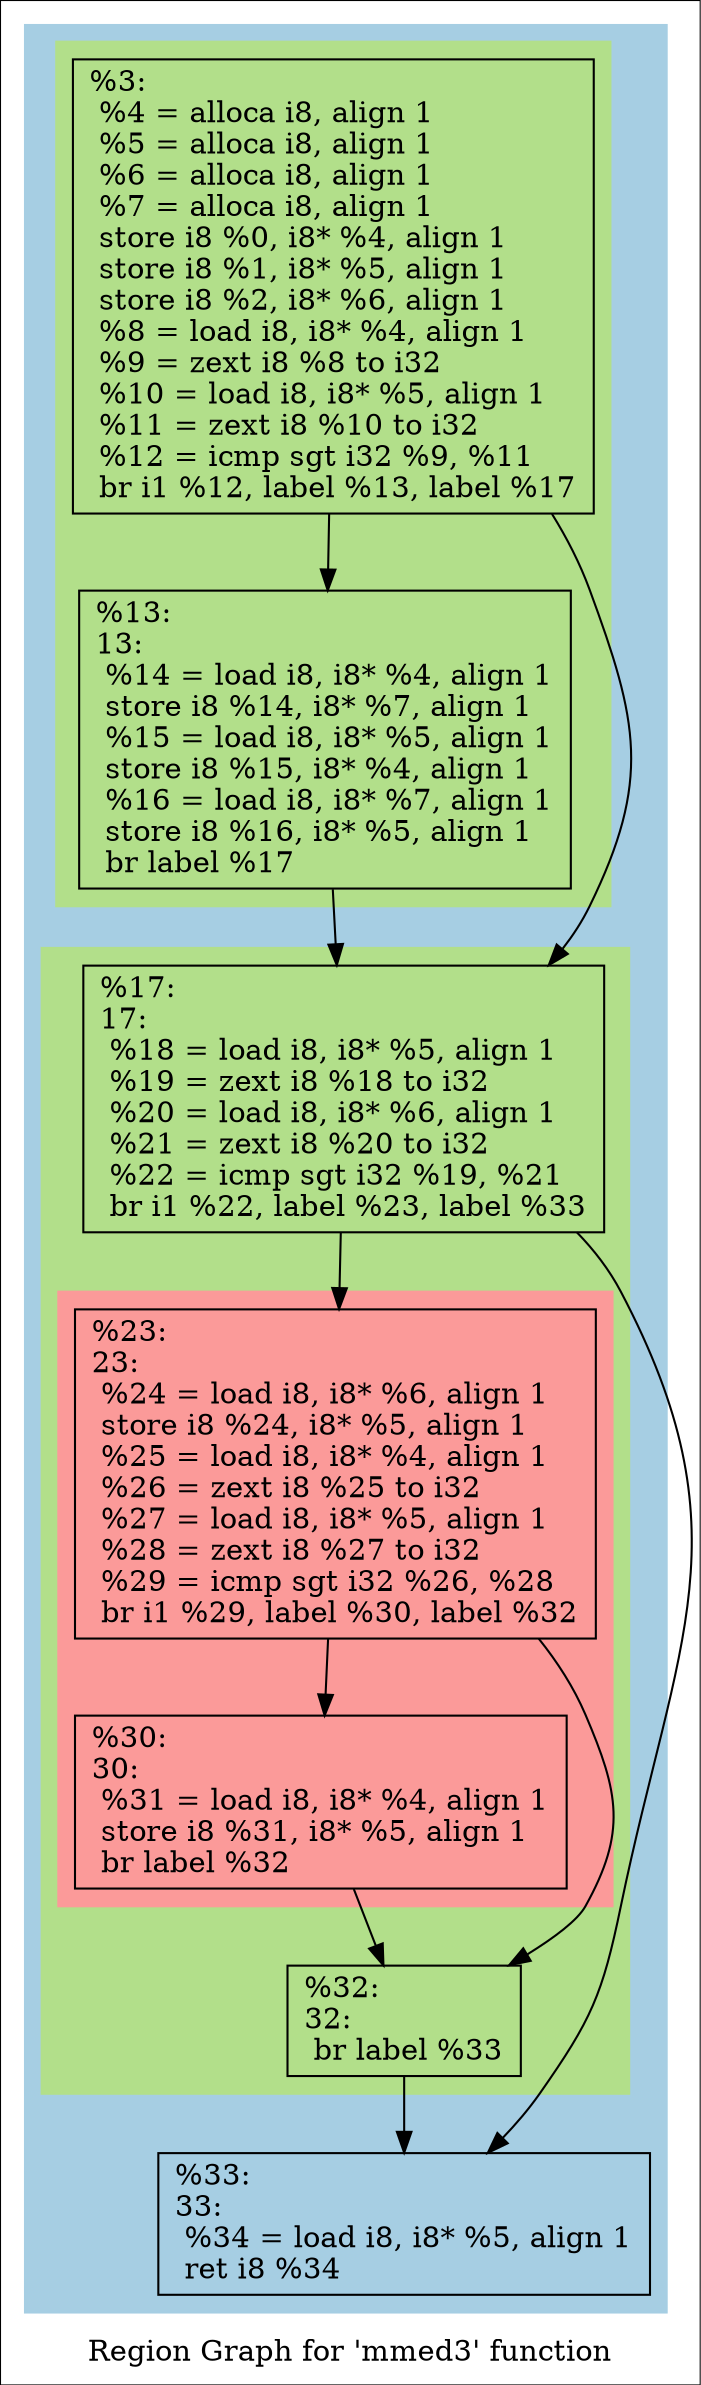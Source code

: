 digraph "Region Graph for 'mmed3' function" {
	label="Region Graph for 'mmed3' function";

	Node0x2a3abf0 [shape=record,label="{%3:\l  %4 = alloca i8, align 1\l  %5 = alloca i8, align 1\l  %6 = alloca i8, align 1\l  %7 = alloca i8, align 1\l  store i8 %0, i8* %4, align 1\l  store i8 %1, i8* %5, align 1\l  store i8 %2, i8* %6, align 1\l  %8 = load i8, i8* %4, align 1\l  %9 = zext i8 %8 to i32\l  %10 = load i8, i8* %5, align 1\l  %11 = zext i8 %10 to i32\l  %12 = icmp sgt i32 %9, %11\l  br i1 %12, label %13, label %17\l}"];
	Node0x2a3abf0 -> Node0x2a8fec0;
	Node0x2a3abf0 -> Node0x2a93270;
	Node0x2a8fec0 [shape=record,label="{%13:\l13:                                               \l  %14 = load i8, i8* %4, align 1\l  store i8 %14, i8* %7, align 1\l  %15 = load i8, i8* %5, align 1\l  store i8 %15, i8* %4, align 1\l  %16 = load i8, i8* %7, align 1\l  store i8 %16, i8* %5, align 1\l  br label %17\l}"];
	Node0x2a8fec0 -> Node0x2a93270;
	Node0x2a93270 [shape=record,label="{%17:\l17:                                               \l  %18 = load i8, i8* %5, align 1\l  %19 = zext i8 %18 to i32\l  %20 = load i8, i8* %6, align 1\l  %21 = zext i8 %20 to i32\l  %22 = icmp sgt i32 %19, %21\l  br i1 %22, label %23, label %33\l}"];
	Node0x2a93270 -> Node0x2a60830;
	Node0x2a93270 -> Node0x2a48b00;
	Node0x2a60830 [shape=record,label="{%23:\l23:                                               \l  %24 = load i8, i8* %6, align 1\l  store i8 %24, i8* %5, align 1\l  %25 = load i8, i8* %4, align 1\l  %26 = zext i8 %25 to i32\l  %27 = load i8, i8* %5, align 1\l  %28 = zext i8 %27 to i32\l  %29 = icmp sgt i32 %26, %28\l  br i1 %29, label %30, label %32\l}"];
	Node0x2a60830 -> Node0x2a8ba80;
	Node0x2a60830 -> Node0x2a7e0b0;
	Node0x2a8ba80 [shape=record,label="{%30:\l30:                                               \l  %31 = load i8, i8* %4, align 1\l  store i8 %31, i8* %5, align 1\l  br label %32\l}"];
	Node0x2a8ba80 -> Node0x2a7e0b0;
	Node0x2a7e0b0 [shape=record,label="{%32:\l32:                                               \l  br label %33\l}"];
	Node0x2a7e0b0 -> Node0x2a48b00;
	Node0x2a48b00 [shape=record,label="{%33:\l33:                                               \l  %34 = load i8, i8* %5, align 1\l  ret i8 %34\l}"];
	colorscheme = "paired12"
        subgraph cluster_0x27c3c00 {
          label = "";
          style = filled;
          color = 1
          subgraph cluster_0x2b89ce0 {
            label = "";
            style = filled;
            color = 3
            Node0x2a3abf0;
            Node0x2a8fec0;
          }
          subgraph cluster_0x2b93270 {
            label = "";
            style = filled;
            color = 3
            subgraph cluster_0x27c2b80 {
              label = "";
              style = filled;
              color = 5
              Node0x2a60830;
              Node0x2a8ba80;
            }
            Node0x2a93270;
            Node0x2a7e0b0;
          }
          Node0x2a48b00;
        }
}
